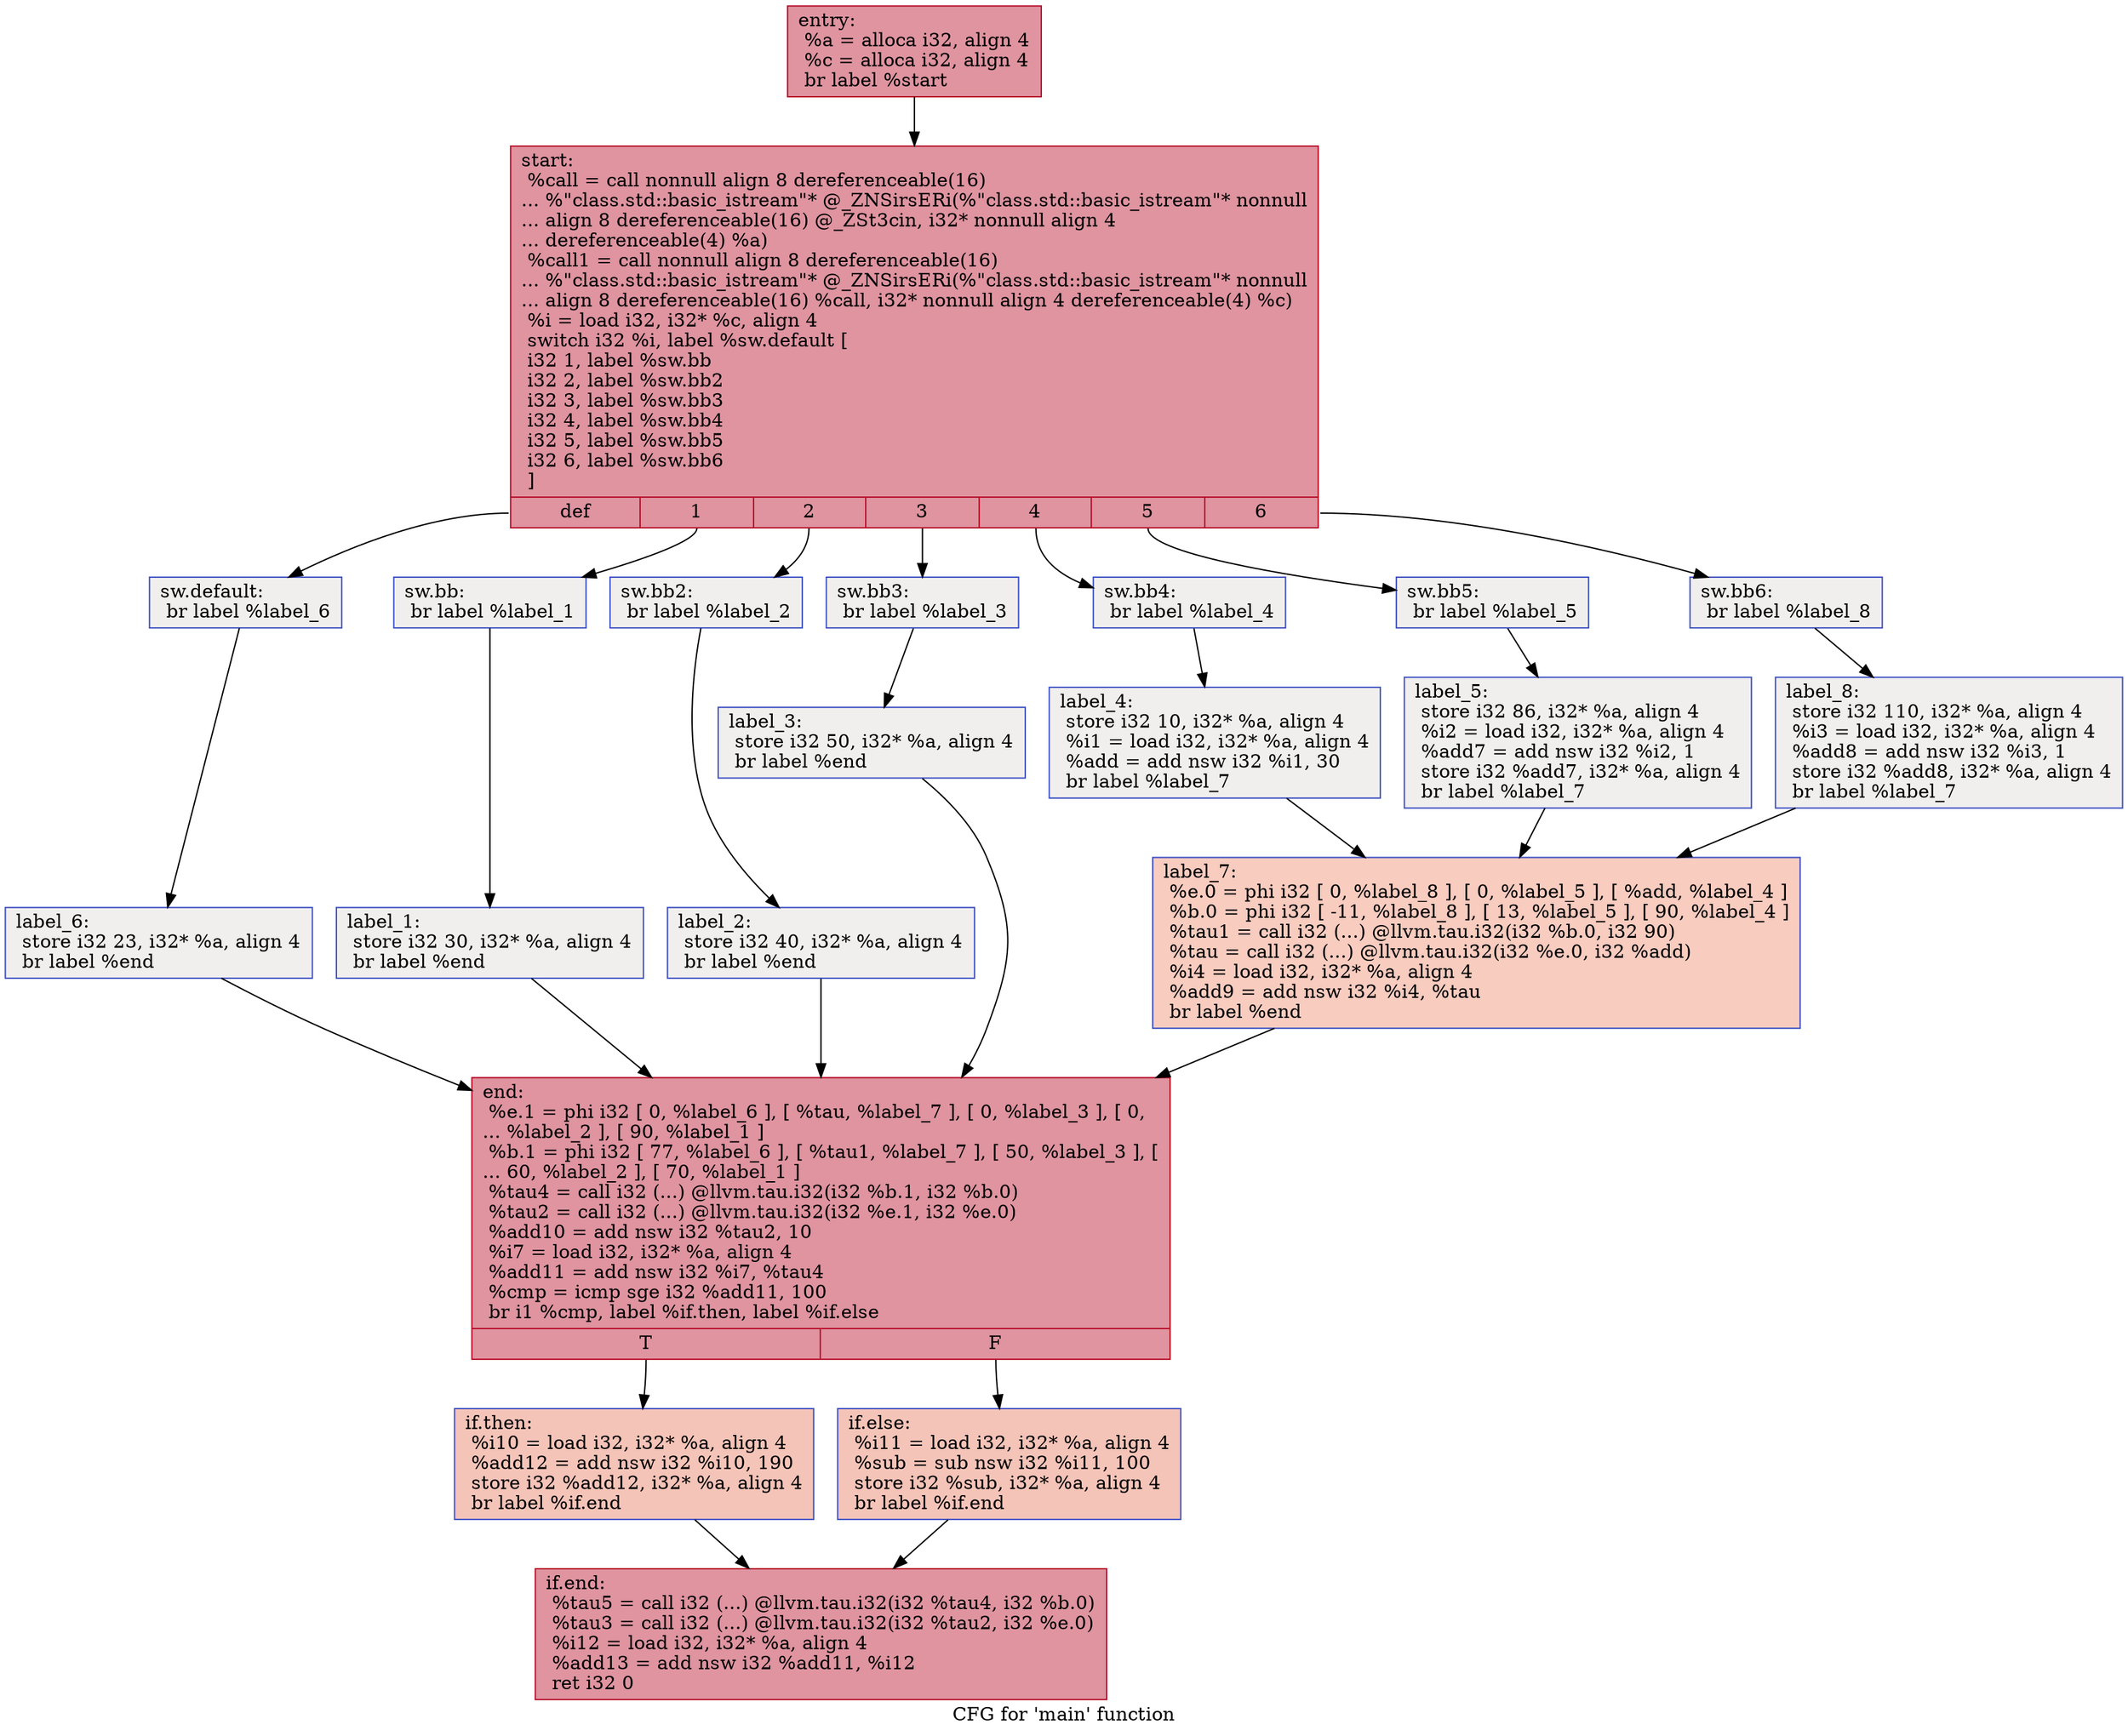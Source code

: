 digraph "CFG for 'main' function" {
	label="CFG for 'main' function";

	Node0x56179c7836d0 [shape=record,color="#b70d28ff", style=filled, fillcolor="#b70d2870",label="{entry:\l  %a = alloca i32, align 4\l  %c = alloca i32, align 4\l  br label %start\l}"];
	Node0x56179c7836d0 -> Node0x56179c783920;
	Node0x56179c783920 [shape=record,color="#b70d28ff", style=filled, fillcolor="#b70d2870",label="{start:                                            \l  %call = call nonnull align 8 dereferenceable(16)\l... %\"class.std::basic_istream\"* @_ZNSirsERi(%\"class.std::basic_istream\"* nonnull\l... align 8 dereferenceable(16) @_ZSt3cin, i32* nonnull align 4\l... dereferenceable(4) %a)\l  %call1 = call nonnull align 8 dereferenceable(16)\l... %\"class.std::basic_istream\"* @_ZNSirsERi(%\"class.std::basic_istream\"* nonnull\l... align 8 dereferenceable(16) %call, i32* nonnull align 4 dereferenceable(4) %c)\l  %i = load i32, i32* %c, align 4\l  switch i32 %i, label %sw.default [\l    i32 1, label %sw.bb\l    i32 2, label %sw.bb2\l    i32 3, label %sw.bb3\l    i32 4, label %sw.bb4\l    i32 5, label %sw.bb5\l    i32 6, label %sw.bb6\l  ]\l|{<s0>def|<s1>1|<s2>2|<s3>3|<s4>4|<s5>5|<s6>6}}"];
	Node0x56179c783920:s0 -> Node0x56179c783db0;
	Node0x56179c783920:s1 -> Node0x56179c783e90;
	Node0x56179c783920:s2 -> Node0x56179c783f90;
	Node0x56179c783920:s3 -> Node0x56179c784090;
	Node0x56179c783920:s4 -> Node0x56179c784190;
	Node0x56179c783920:s5 -> Node0x56179c784290;
	Node0x56179c783920:s6 -> Node0x56179c784530;
	Node0x56179c783e90 [shape=record,color="#3d50c3ff", style=filled, fillcolor="#e0dbd870",label="{sw.bb:                                            \l  br label %label_1\l}"];
	Node0x56179c783e90 -> Node0x56179c784820;
	Node0x56179c783f90 [shape=record,color="#3d50c3ff", style=filled, fillcolor="#e0dbd870",label="{sw.bb2:                                           \l  br label %label_2\l}"];
	Node0x56179c783f90 -> Node0x56179c784900;
	Node0x56179c784090 [shape=record,color="#3d50c3ff", style=filled, fillcolor="#e0dbd870",label="{sw.bb3:                                           \l  br label %label_3\l}"];
	Node0x56179c784090 -> Node0x56179c7849e0;
	Node0x56179c784190 [shape=record,color="#3d50c3ff", style=filled, fillcolor="#e0dbd870",label="{sw.bb4:                                           \l  br label %label_4\l}"];
	Node0x56179c784190 -> Node0x56179c784ac0;
	Node0x56179c784290 [shape=record,color="#3d50c3ff", style=filled, fillcolor="#e0dbd870",label="{sw.bb5:                                           \l  br label %label_5\l}"];
	Node0x56179c784290 -> Node0x56179c784ba0;
	Node0x56179c784530 [shape=record,color="#3d50c3ff", style=filled, fillcolor="#e0dbd870",label="{sw.bb6:                                           \l  br label %label_8\l}"];
	Node0x56179c784530 -> Node0x56179c784c80;
	Node0x56179c783db0 [shape=record,color="#3d50c3ff", style=filled, fillcolor="#e0dbd870",label="{sw.default:                                       \l  br label %label_6\l}"];
	Node0x56179c783db0 -> Node0x56179c784d60;
	Node0x56179c784820 [shape=record,color="#3d50c3ff", style=filled, fillcolor="#e0dbd870",label="{label_1:                                          \l  store i32 30, i32* %a, align 4\l  br label %end\l}"];
	Node0x56179c784820 -> Node0x56179c784f00;
	Node0x56179c784900 [shape=record,color="#3d50c3ff", style=filled, fillcolor="#e0dbd870",label="{label_2:                                          \l  store i32 40, i32* %a, align 4\l  br label %end\l}"];
	Node0x56179c784900 -> Node0x56179c784f00;
	Node0x56179c7849e0 [shape=record,color="#3d50c3ff", style=filled, fillcolor="#e0dbd870",label="{label_3:                                          \l  store i32 50, i32* %a, align 4\l  br label %end\l}"];
	Node0x56179c7849e0 -> Node0x56179c784f00;
	Node0x56179c784ac0 [shape=record,color="#3d50c3ff", style=filled, fillcolor="#e0dbd870",label="{label_4:                                          \l  store i32 10, i32* %a, align 4\l  %i1 = load i32, i32* %a, align 4\l  %add = add nsw i32 %i1, 30\l  br label %label_7\l}"];
	Node0x56179c784ac0 -> Node0x56179c785440;
	Node0x56179c784ba0 [shape=record,color="#3d50c3ff", style=filled, fillcolor="#e0dbd870",label="{label_5:                                          \l  store i32 86, i32* %a, align 4\l  %i2 = load i32, i32* %a, align 4\l  %add7 = add nsw i32 %i2, 1\l  store i32 %add7, i32* %a, align 4\l  br label %label_7\l}"];
	Node0x56179c784ba0 -> Node0x56179c785440;
	Node0x56179c784c80 [shape=record,color="#3d50c3ff", style=filled, fillcolor="#e0dbd870",label="{label_8:                                          \l  store i32 110, i32* %a, align 4\l  %i3 = load i32, i32* %a, align 4\l  %add8 = add nsw i32 %i3, 1\l  store i32 %add8, i32* %a, align 4\l  br label %label_7\l}"];
	Node0x56179c784c80 -> Node0x56179c785440;
	Node0x56179c785440 [shape=record,color="#3d50c3ff", style=filled, fillcolor="#f08b6e70",label="{label_7:                                          \l  %e.0 = phi i32 [ 0, %label_8 ], [ 0, %label_5 ], [ %add, %label_4 ]\l  %b.0 = phi i32 [ -11, %label_8 ], [ 13, %label_5 ], [ 90, %label_4 ]\l  %tau1 = call i32 (...) @llvm.tau.i32(i32 %b.0, i32 90)\l  %tau = call i32 (...) @llvm.tau.i32(i32 %e.0, i32 %add)\l  %i4 = load i32, i32* %a, align 4\l  %add9 = add nsw i32 %i4, %tau\l  br label %end\l}"];
	Node0x56179c785440 -> Node0x56179c784f00;
	Node0x56179c784d60 [shape=record,color="#3d50c3ff", style=filled, fillcolor="#e0dbd870",label="{label_6:                                          \l  store i32 23, i32* %a, align 4\l  br label %end\l}"];
	Node0x56179c784d60 -> Node0x56179c784f00;
	Node0x56179c784f00 [shape=record,color="#b70d28ff", style=filled, fillcolor="#b70d2870",label="{end:                                              \l  %e.1 = phi i32 [ 0, %label_6 ], [ %tau, %label_7 ], [ 0, %label_3 ], [ 0,\l... %label_2 ], [ 90, %label_1 ]\l  %b.1 = phi i32 [ 77, %label_6 ], [ %tau1, %label_7 ], [ 50, %label_3 ], [\l... 60, %label_2 ], [ 70, %label_1 ]\l  %tau4 = call i32 (...) @llvm.tau.i32(i32 %b.1, i32 %b.0)\l  %tau2 = call i32 (...) @llvm.tau.i32(i32 %e.1, i32 %e.0)\l  %add10 = add nsw i32 %tau2, 10\l  %i7 = load i32, i32* %a, align 4\l  %add11 = add nsw i32 %i7, %tau4\l  %cmp = icmp sge i32 %add11, 100\l  br i1 %cmp, label %if.then, label %if.else\l|{<s0>T|<s1>F}}"];
	Node0x56179c784f00:s0 -> Node0x56179c787700;
	Node0x56179c784f00:s1 -> Node0x56179c787770;
	Node0x56179c787700 [shape=record,color="#3d50c3ff", style=filled, fillcolor="#e97a5f70",label="{if.then:                                          \l  %i10 = load i32, i32* %a, align 4\l  %add12 = add nsw i32 %i10, 190\l  store i32 %add12, i32* %a, align 4\l  br label %if.end\l}"];
	Node0x56179c787700 -> Node0x56179c787a90;
	Node0x56179c787770 [shape=record,color="#3d50c3ff", style=filled, fillcolor="#e97a5f70",label="{if.else:                                          \l  %i11 = load i32, i32* %a, align 4\l  %sub = sub nsw i32 %i11, 100\l  store i32 %sub, i32* %a, align 4\l  br label %if.end\l}"];
	Node0x56179c787770 -> Node0x56179c787a90;
	Node0x56179c787a90 [shape=record,color="#b70d28ff", style=filled, fillcolor="#b70d2870",label="{if.end:                                           \l  %tau5 = call i32 (...) @llvm.tau.i32(i32 %tau4, i32 %b.0)\l  %tau3 = call i32 (...) @llvm.tau.i32(i32 %tau2, i32 %e.0)\l  %i12 = load i32, i32* %a, align 4\l  %add13 = add nsw i32 %add11, %i12\l  ret i32 0\l}"];
}
